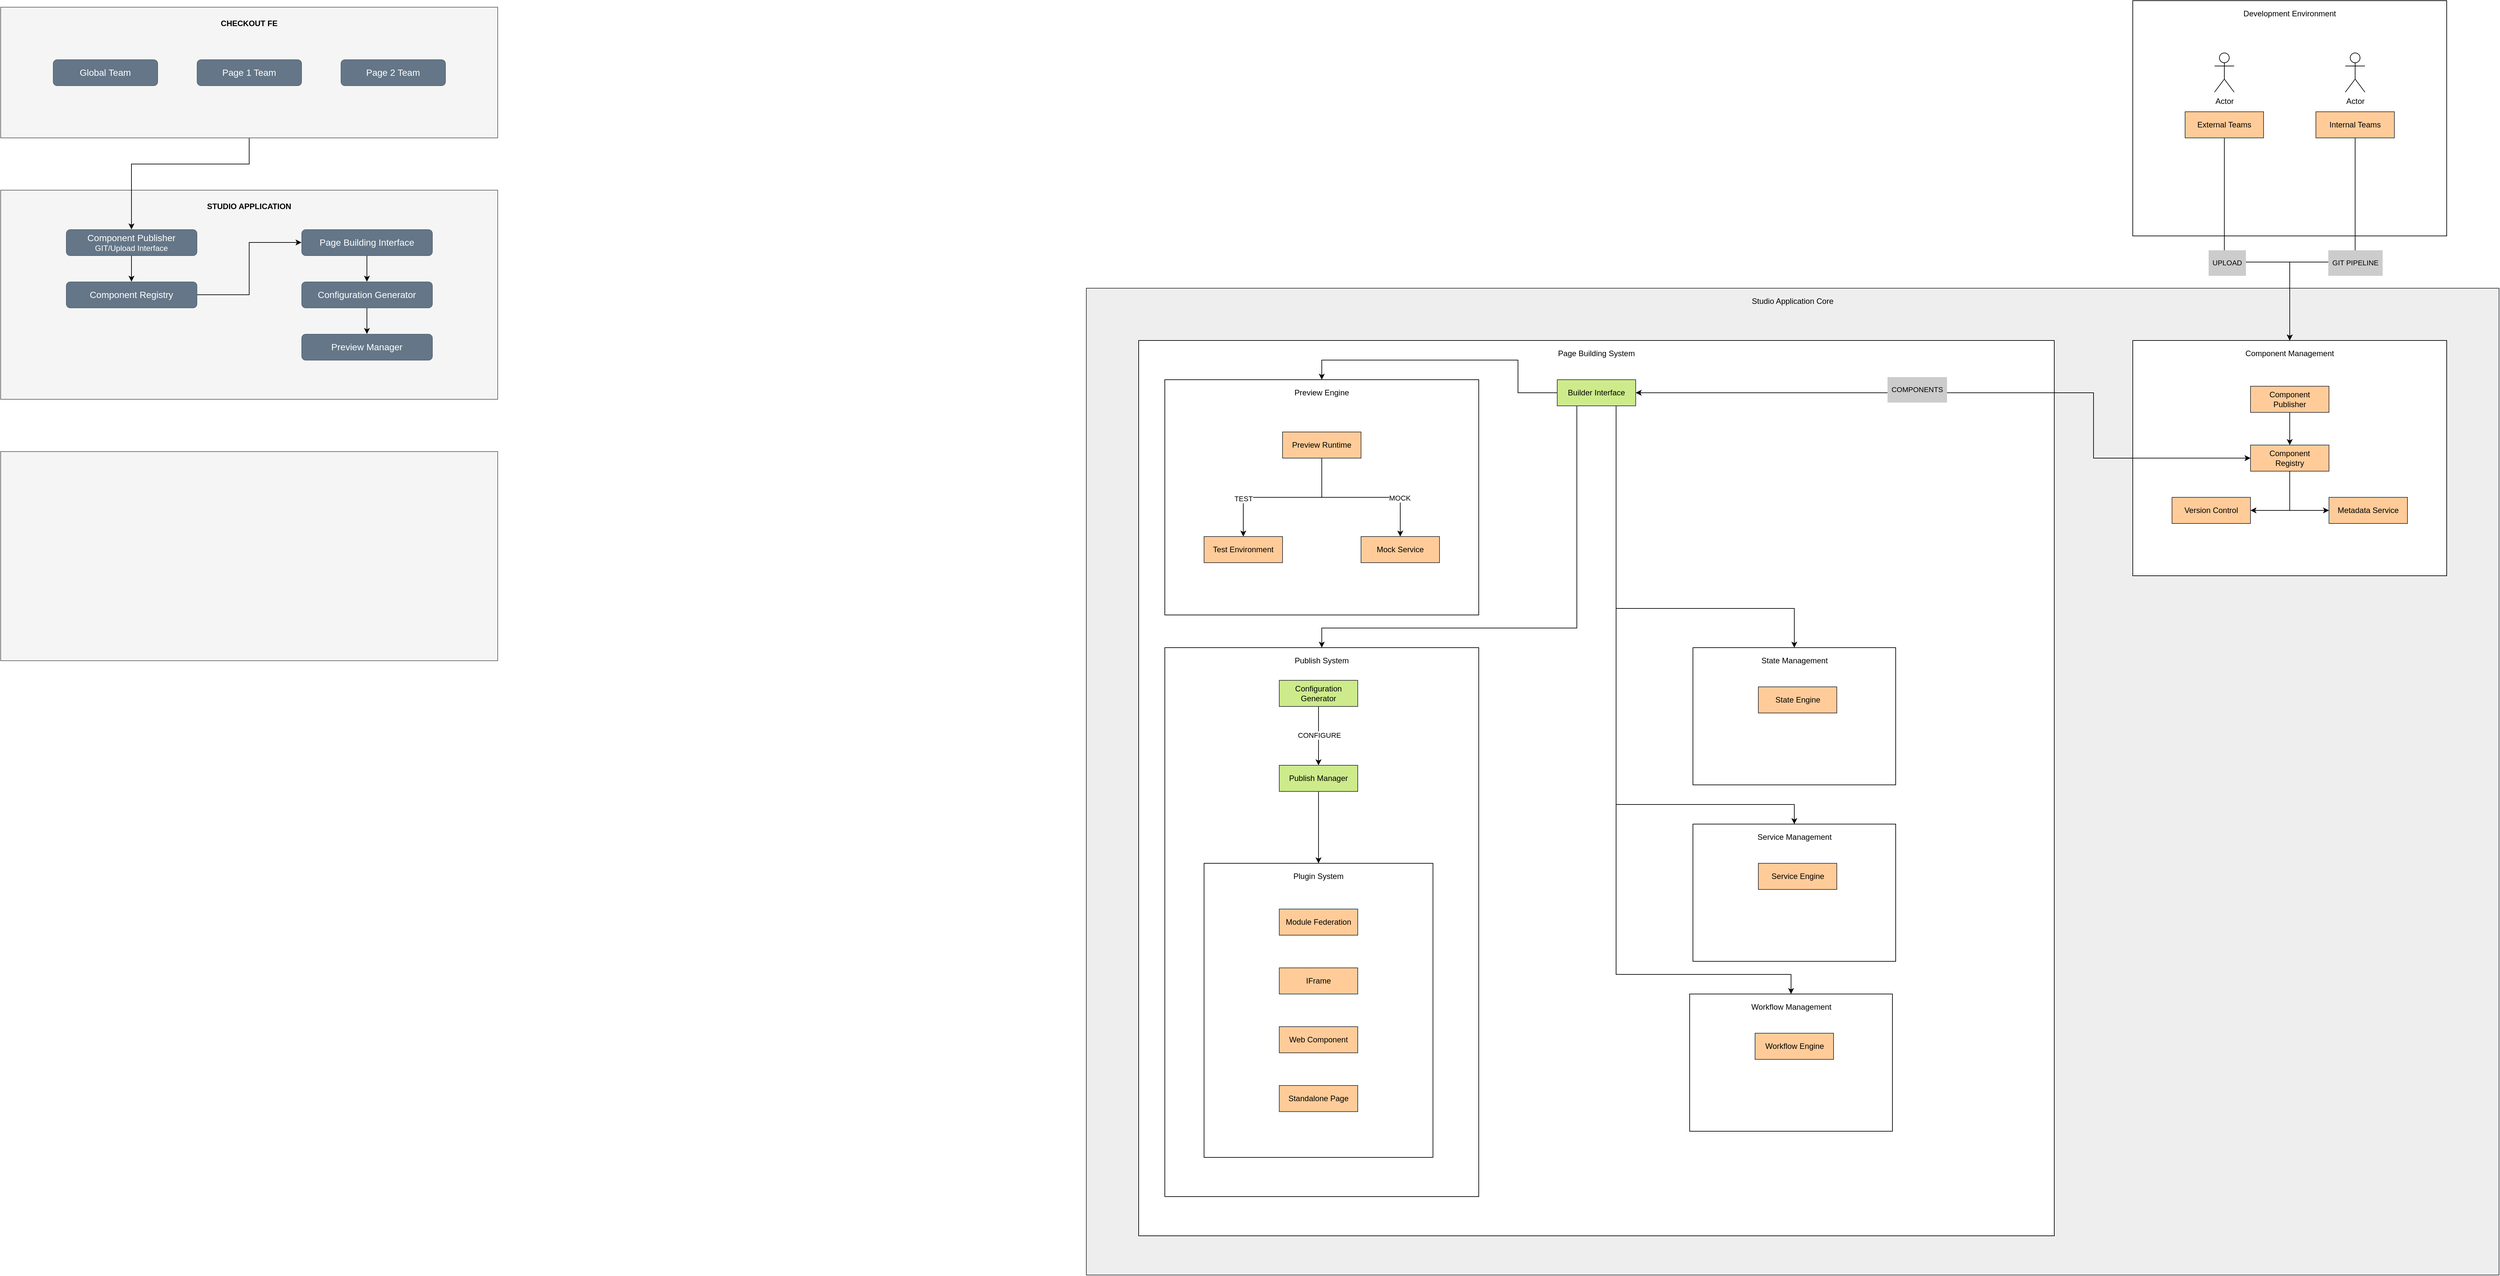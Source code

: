 <mxfile version="26.0.16">
  <diagram name="Page-1" id="WpiRCljqd_P_I47EIugt">
    <mxGraphModel dx="5683" dy="2536" grid="1" gridSize="10" guides="1" tooltips="1" connect="1" arrows="1" fold="1" page="1" pageScale="1" pageWidth="827" pageHeight="1169" math="0" shadow="0">
      <root>
        <mxCell id="0" />
        <mxCell id="1" parent="0" />
        <mxCell id="vcF21t9KvUX2QAD83Z5n-19" value="" style="rounded=0;whiteSpace=wrap;html=1;fillColor=#eeeeee;strokeColor=#36393d;" vertex="1" parent="1">
          <mxGeometry x="-1080" y="-600" width="2160" height="1510" as="geometry" />
        </mxCell>
        <mxCell id="vcF21t9KvUX2QAD83Z5n-33" value="" style="rounded=0;whiteSpace=wrap;html=1;" vertex="1" parent="1">
          <mxGeometry x="-1000" y="-520" width="1400" height="1370" as="geometry" />
        </mxCell>
        <mxCell id="vcF21t9KvUX2QAD83Z5n-63" value="" style="rounded=0;whiteSpace=wrap;html=1;" vertex="1" parent="1">
          <mxGeometry x="-157.5" y="480" width="310" height="210" as="geometry" />
        </mxCell>
        <mxCell id="vcF21t9KvUX2QAD83Z5n-31" value="" style="group;fillColor=#cce5ff;strokeColor=#36393d;container=0;" vertex="1" connectable="0" parent="1">
          <mxGeometry x="520" y="-520" width="480" height="360" as="geometry" />
        </mxCell>
        <mxCell id="vcF21t9KvUX2QAD83Z5n-1" value="" style="rounded=0;whiteSpace=wrap;html=1;" vertex="1" parent="1">
          <mxGeometry x="520" y="-1040" width="480" height="360" as="geometry" />
        </mxCell>
        <mxCell id="clEuy_jHslPMNh-MXlWW-19" value="" style="rounded=0;whiteSpace=wrap;html=1;fillColor=#f5f5f5;fontColor=#333333;strokeColor=#666666;" parent="1" vertex="1">
          <mxGeometry x="-2740" y="-350" width="760" height="320" as="geometry" />
        </mxCell>
        <mxCell id="clEuy_jHslPMNh-MXlWW-12" value="" style="rounded=0;whiteSpace=wrap;html=1;fillColor=#f5f5f5;fontColor=#333333;strokeColor=#666666;" parent="1" vertex="1">
          <mxGeometry x="-2740" y="-750" width="760" height="320" as="geometry" />
        </mxCell>
        <mxCell id="clEuy_jHslPMNh-MXlWW-17" style="edgeStyle=orthogonalEdgeStyle;rounded=0;orthogonalLoop=1;jettySize=auto;html=1;entryX=0.5;entryY=0;entryDx=0;entryDy=0;" parent="1" source="clEuy_jHslPMNh-MXlWW-10" target="clEuy_jHslPMNh-MXlWW-5" edge="1">
          <mxGeometry relative="1" as="geometry">
            <Array as="points">
              <mxPoint x="-2360" y="-790" />
              <mxPoint x="-2540" y="-790" />
            </Array>
          </mxGeometry>
        </mxCell>
        <mxCell id="clEuy_jHslPMNh-MXlWW-10" value="" style="rounded=0;whiteSpace=wrap;html=1;fillColor=#f5f5f5;fontColor=#333333;strokeColor=#666666;" parent="1" vertex="1">
          <mxGeometry x="-2740" y="-1030" width="760" height="200" as="geometry" />
        </mxCell>
        <mxCell id="clEuy_jHslPMNh-MXlWW-15" style="edgeStyle=orthogonalEdgeStyle;rounded=0;orthogonalLoop=1;jettySize=auto;html=1;entryX=0.5;entryY=0;entryDx=0;entryDy=0;" parent="1" source="clEuy_jHslPMNh-MXlWW-1" target="clEuy_jHslPMNh-MXlWW-2" edge="1">
          <mxGeometry relative="1" as="geometry" />
        </mxCell>
        <mxCell id="clEuy_jHslPMNh-MXlWW-1" value="Page Building Interface" style="rounded=1;whiteSpace=wrap;html=1;fillColor=#647687;strokeColor=#314354;strokeWidth=0.5;fontSize=14;fontColor=#ffffff;" parent="1" vertex="1">
          <mxGeometry x="-2280" y="-690" width="200" height="40" as="geometry" />
        </mxCell>
        <mxCell id="clEuy_jHslPMNh-MXlWW-16" style="edgeStyle=orthogonalEdgeStyle;rounded=0;orthogonalLoop=1;jettySize=auto;html=1;entryX=0.5;entryY=0;entryDx=0;entryDy=0;" parent="1" source="clEuy_jHslPMNh-MXlWW-2" target="clEuy_jHslPMNh-MXlWW-3" edge="1">
          <mxGeometry relative="1" as="geometry" />
        </mxCell>
        <mxCell id="clEuy_jHslPMNh-MXlWW-2" value="Configuration Generator" style="rounded=1;whiteSpace=wrap;html=1;fillColor=#647687;strokeColor=#314354;strokeWidth=0.5;fontSize=14;fontColor=#ffffff;" parent="1" vertex="1">
          <mxGeometry x="-2280" y="-610" width="200" height="40" as="geometry" />
        </mxCell>
        <mxCell id="clEuy_jHslPMNh-MXlWW-3" value="Preview Manager" style="rounded=1;whiteSpace=wrap;html=1;fillColor=#647687;strokeColor=#314354;strokeWidth=0.5;fontSize=14;fontColor=#ffffff;" parent="1" vertex="1">
          <mxGeometry x="-2280" y="-530" width="200" height="40" as="geometry" />
        </mxCell>
        <mxCell id="clEuy_jHslPMNh-MXlWW-18" style="edgeStyle=orthogonalEdgeStyle;rounded=0;orthogonalLoop=1;jettySize=auto;html=1;entryX=0;entryY=0.5;entryDx=0;entryDy=0;" parent="1" source="clEuy_jHslPMNh-MXlWW-4" target="clEuy_jHslPMNh-MXlWW-1" edge="1">
          <mxGeometry relative="1" as="geometry" />
        </mxCell>
        <mxCell id="clEuy_jHslPMNh-MXlWW-4" value="Component Registry" style="rounded=1;whiteSpace=wrap;html=1;fillColor=#647687;strokeColor=#314354;strokeWidth=0.5;fontSize=14;fontColor=#ffffff;" parent="1" vertex="1">
          <mxGeometry x="-2640" y="-610" width="200" height="40" as="geometry" />
        </mxCell>
        <mxCell id="clEuy_jHslPMNh-MXlWW-14" style="edgeStyle=orthogonalEdgeStyle;rounded=0;orthogonalLoop=1;jettySize=auto;html=1;entryX=0.5;entryY=0;entryDx=0;entryDy=0;" parent="1" source="clEuy_jHslPMNh-MXlWW-5" target="clEuy_jHslPMNh-MXlWW-4" edge="1">
          <mxGeometry relative="1" as="geometry" />
        </mxCell>
        <mxCell id="clEuy_jHslPMNh-MXlWW-5" value="&lt;font style=&quot;font-size: 14px;&quot;&gt;Component Publisher&lt;/font&gt;&lt;br&gt;GIT/Upload Interface" style="rounded=1;whiteSpace=wrap;html=1;fillColor=#647687;strokeColor=#314354;strokeWidth=0.5;fontColor=#ffffff;" parent="1" vertex="1">
          <mxGeometry x="-2640" y="-690" width="200" height="40" as="geometry" />
        </mxCell>
        <mxCell id="clEuy_jHslPMNh-MXlWW-7" value="Page 1 Team" style="rounded=1;whiteSpace=wrap;html=1;fillColor=#647687;strokeColor=#314354;strokeWidth=0.5;fontSize=14;fontColor=#ffffff;" parent="1" vertex="1">
          <mxGeometry x="-2440" y="-950" width="160" height="40" as="geometry" />
        </mxCell>
        <mxCell id="clEuy_jHslPMNh-MXlWW-8" value="Page 2 Team" style="rounded=1;whiteSpace=wrap;html=1;fillColor=#647687;strokeColor=#314354;strokeWidth=0.5;fontSize=14;fontColor=#ffffff;" parent="1" vertex="1">
          <mxGeometry x="-2220" y="-950" width="160" height="40" as="geometry" />
        </mxCell>
        <mxCell id="clEuy_jHslPMNh-MXlWW-9" value="Global Team" style="rounded=1;whiteSpace=wrap;html=1;fillColor=#647687;strokeColor=#314354;strokeWidth=0.5;fontSize=14;fontColor=#ffffff;" parent="1" vertex="1">
          <mxGeometry x="-2660" y="-950" width="160" height="40" as="geometry" />
        </mxCell>
        <mxCell id="clEuy_jHslPMNh-MXlWW-11" value="&lt;b&gt;CHECKOUT FE&lt;/b&gt;" style="text;html=1;align=center;verticalAlign=middle;whiteSpace=wrap;rounded=0;" parent="1" vertex="1">
          <mxGeometry x="-2460" y="-1020" width="200" height="30" as="geometry" />
        </mxCell>
        <mxCell id="clEuy_jHslPMNh-MXlWW-13" value="&lt;b&gt;STUDIO APPLICATION&lt;/b&gt;" style="text;html=1;align=center;verticalAlign=middle;whiteSpace=wrap;rounded=0;" parent="1" vertex="1">
          <mxGeometry x="-2460" y="-740" width="200" height="30" as="geometry" />
        </mxCell>
        <mxCell id="vcF21t9KvUX2QAD83Z5n-2" value="Development Environment" style="rounded=0;whiteSpace=wrap;html=1;fillColor=none;strokeColor=none;" vertex="1" parent="1">
          <mxGeometry x="520" y="-1040" width="480" height="40" as="geometry" />
        </mxCell>
        <mxCell id="vcF21t9KvUX2QAD83Z5n-46" style="edgeStyle=orthogonalEdgeStyle;rounded=0;orthogonalLoop=1;jettySize=auto;html=1;" edge="1" parent="1" source="vcF21t9KvUX2QAD83Z5n-3" target="vcF21t9KvUX2QAD83Z5n-11">
          <mxGeometry relative="1" as="geometry">
            <Array as="points">
              <mxPoint x="660" y="-640" />
              <mxPoint x="760" y="-640" />
            </Array>
          </mxGeometry>
        </mxCell>
        <mxCell id="vcF21t9KvUX2QAD83Z5n-48" value="&lt;span style=&quot;&quot;&gt;&lt;br&gt;&amp;nbsp; UPLOAD&amp;nbsp;&amp;nbsp;&lt;br&gt;&lt;br&gt;&lt;/span&gt;" style="edgeLabel;html=1;align=center;verticalAlign=middle;resizable=0;points=[];spacing=5;labelBackgroundColor=#CCCCCC;" vertex="1" connectable="0" parent="vcF21t9KvUX2QAD83Z5n-46">
          <mxGeometry x="-0.056" y="-1" relative="1" as="geometry">
            <mxPoint as="offset" />
          </mxGeometry>
        </mxCell>
        <mxCell id="vcF21t9KvUX2QAD83Z5n-3" value="External Teams" style="rounded=0;whiteSpace=wrap;html=1;fillColor=#ffcc99;strokeColor=#36393d;" vertex="1" parent="1">
          <mxGeometry x="600" y="-870" width="120" height="40" as="geometry" />
        </mxCell>
        <mxCell id="vcF21t9KvUX2QAD83Z5n-47" style="edgeStyle=orthogonalEdgeStyle;rounded=0;orthogonalLoop=1;jettySize=auto;html=1;entryX=0.5;entryY=0;entryDx=0;entryDy=0;" edge="1" parent="1" source="vcF21t9KvUX2QAD83Z5n-4" target="vcF21t9KvUX2QAD83Z5n-11">
          <mxGeometry relative="1" as="geometry">
            <Array as="points">
              <mxPoint x="860" y="-640" />
              <mxPoint x="760" y="-640" />
            </Array>
          </mxGeometry>
        </mxCell>
        <mxCell id="vcF21t9KvUX2QAD83Z5n-49" value="&lt;span style=&quot;background-color: light-dark(rgb(204, 204, 204), rgb(62, 62, 62));&quot;&gt;&lt;br&gt;&amp;nbsp; GIT PIPELINE&amp;nbsp;&amp;nbsp;&lt;br&gt;&lt;br&gt;&lt;/span&gt;" style="edgeLabel;html=1;align=center;verticalAlign=middle;resizable=0;points=[];labelBackgroundColor=#CCCCCC;" vertex="1" connectable="0" parent="vcF21t9KvUX2QAD83Z5n-47">
          <mxGeometry x="-0.071" y="1" relative="1" as="geometry">
            <mxPoint as="offset" />
          </mxGeometry>
        </mxCell>
        <mxCell id="vcF21t9KvUX2QAD83Z5n-4" value="Internal Teams" style="rounded=0;whiteSpace=wrap;html=1;fillColor=#ffcc99;strokeColor=#36393d;" vertex="1" parent="1">
          <mxGeometry x="800" y="-870" width="120" height="40" as="geometry" />
        </mxCell>
        <mxCell id="vcF21t9KvUX2QAD83Z5n-20" value="Studio Application Core" style="rounded=0;whiteSpace=wrap;html=1;fillColor=none;strokeColor=none;" vertex="1" parent="1">
          <mxGeometry x="-1080" y="-600" width="2160" height="40" as="geometry" />
        </mxCell>
        <mxCell id="vcF21t9KvUX2QAD83Z5n-25" value="Actor" style="shape=umlActor;verticalLabelPosition=bottom;verticalAlign=top;html=1;outlineConnect=0;" vertex="1" parent="1">
          <mxGeometry x="645" y="-960" width="30" height="60" as="geometry" />
        </mxCell>
        <mxCell id="vcF21t9KvUX2QAD83Z5n-28" value="Actor" style="shape=umlActor;verticalLabelPosition=bottom;verticalAlign=top;html=1;outlineConnect=0;" vertex="1" parent="1">
          <mxGeometry x="845" y="-960" width="30" height="60" as="geometry" />
        </mxCell>
        <mxCell id="vcF21t9KvUX2QAD83Z5n-44" value="" style="group" vertex="1" connectable="0" parent="1">
          <mxGeometry x="520" y="-520" width="480" height="360" as="geometry" />
        </mxCell>
        <mxCell id="vcF21t9KvUX2QAD83Z5n-10" value="" style="rounded=0;whiteSpace=wrap;html=1;" vertex="1" parent="vcF21t9KvUX2QAD83Z5n-44">
          <mxGeometry width="480" height="360" as="geometry" />
        </mxCell>
        <mxCell id="vcF21t9KvUX2QAD83Z5n-11" value="Component Management" style="rounded=0;whiteSpace=wrap;html=1;fillColor=none;strokeColor=none;" vertex="1" parent="vcF21t9KvUX2QAD83Z5n-44">
          <mxGeometry width="480" height="40" as="geometry" />
        </mxCell>
        <mxCell id="vcF21t9KvUX2QAD83Z5n-12" value="Component&lt;br&gt;Publisher" style="rounded=0;whiteSpace=wrap;html=1;fillColor=#ffcc99;strokeColor=#36393d;" vertex="1" parent="1">
          <mxGeometry x="700" y="-450" width="120" height="40" as="geometry" />
        </mxCell>
        <mxCell id="vcF21t9KvUX2QAD83Z5n-13" value="Component&lt;br&gt;Registry" style="rounded=0;whiteSpace=wrap;html=1;fillColor=#ffcc99;strokeColor=#36393d;" vertex="1" parent="1">
          <mxGeometry x="700" y="-360" width="120" height="40" as="geometry" />
        </mxCell>
        <mxCell id="vcF21t9KvUX2QAD83Z5n-14" value="Version Control" style="rounded=0;whiteSpace=wrap;html=1;fillColor=#ffcc99;strokeColor=#36393d;" vertex="1" parent="1">
          <mxGeometry x="580" y="-280" width="120" height="40" as="geometry" />
        </mxCell>
        <mxCell id="vcF21t9KvUX2QAD83Z5n-15" value="Metadata Service" style="rounded=0;whiteSpace=wrap;html=1;fillColor=#ffcc99;strokeColor=#36393d;" vertex="1" parent="1">
          <mxGeometry x="820" y="-280" width="120" height="40" as="geometry" />
        </mxCell>
        <mxCell id="vcF21t9KvUX2QAD83Z5n-18" style="edgeStyle=orthogonalEdgeStyle;rounded=0;orthogonalLoop=1;jettySize=auto;html=1;entryX=0.5;entryY=0;entryDx=0;entryDy=0;" edge="1" parent="1" source="vcF21t9KvUX2QAD83Z5n-12" target="vcF21t9KvUX2QAD83Z5n-13">
          <mxGeometry relative="1" as="geometry" />
        </mxCell>
        <mxCell id="vcF21t9KvUX2QAD83Z5n-16" style="edgeStyle=orthogonalEdgeStyle;rounded=0;orthogonalLoop=1;jettySize=auto;html=1;entryX=1;entryY=0.5;entryDx=0;entryDy=0;" edge="1" parent="1" source="vcF21t9KvUX2QAD83Z5n-13" target="vcF21t9KvUX2QAD83Z5n-14">
          <mxGeometry relative="1" as="geometry" />
        </mxCell>
        <mxCell id="vcF21t9KvUX2QAD83Z5n-17" style="edgeStyle=orthogonalEdgeStyle;rounded=0;orthogonalLoop=1;jettySize=auto;html=1;entryX=0;entryY=0.5;entryDx=0;entryDy=0;" edge="1" parent="1" source="vcF21t9KvUX2QAD83Z5n-13" target="vcF21t9KvUX2QAD83Z5n-15">
          <mxGeometry relative="1" as="geometry" />
        </mxCell>
        <mxCell id="vcF21t9KvUX2QAD83Z5n-50" style="edgeStyle=orthogonalEdgeStyle;rounded=0;orthogonalLoop=1;jettySize=auto;html=1;entryX=0;entryY=0.5;entryDx=0;entryDy=0;startArrow=classic;startFill=1;" edge="1" parent="1" source="vcF21t9KvUX2QAD83Z5n-42" target="vcF21t9KvUX2QAD83Z5n-13">
          <mxGeometry relative="1" as="geometry">
            <Array as="points">
              <mxPoint x="460" y="-440" />
              <mxPoint x="460" y="-340" />
            </Array>
          </mxGeometry>
        </mxCell>
        <mxCell id="vcF21t9KvUX2QAD83Z5n-51" value="&amp;nbsp;&lt;br&gt;&amp;nbsp; COMPONENTS&amp;nbsp;&amp;nbsp;&lt;div&gt;&lt;br&gt;&lt;/div&gt;" style="edgeLabel;html=1;align=center;verticalAlign=middle;resizable=0;points=[];labelBackgroundColor=#CCCCCC;" vertex="1" connectable="0" parent="vcF21t9KvUX2QAD83Z5n-50">
          <mxGeometry x="0.093" y="-1" relative="1" as="geometry">
            <mxPoint x="-139" y="-6" as="offset" />
          </mxGeometry>
        </mxCell>
        <mxCell id="vcF21t9KvUX2QAD83Z5n-70" value="" style="group" vertex="1" connectable="0" parent="1">
          <mxGeometry x="-960" y="-460" width="480" height="360" as="geometry" />
        </mxCell>
        <mxCell id="vcF21t9KvUX2QAD83Z5n-54" value="" style="rounded=0;whiteSpace=wrap;html=1;" vertex="1" parent="vcF21t9KvUX2QAD83Z5n-70">
          <mxGeometry width="480" height="360" as="geometry" />
        </mxCell>
        <mxCell id="vcF21t9KvUX2QAD83Z5n-55" value="Preview Engine" style="rounded=0;whiteSpace=wrap;html=1;fillColor=none;strokeColor=none;" vertex="1" parent="vcF21t9KvUX2QAD83Z5n-70">
          <mxGeometry width="480" height="40" as="geometry" />
        </mxCell>
        <mxCell id="vcF21t9KvUX2QAD83Z5n-68" style="edgeStyle=orthogonalEdgeStyle;rounded=0;orthogonalLoop=1;jettySize=auto;html=1;entryX=0.5;entryY=0;entryDx=0;entryDy=0;" edge="1" parent="1" source="vcF21t9KvUX2QAD83Z5n-65" target="vcF21t9KvUX2QAD83Z5n-66">
          <mxGeometry relative="1" as="geometry" />
        </mxCell>
        <mxCell id="vcF21t9KvUX2QAD83Z5n-97" value="TEST" style="edgeLabel;html=1;align=center;verticalAlign=middle;resizable=0;points=[];" vertex="1" connectable="0" parent="vcF21t9KvUX2QAD83Z5n-68">
          <mxGeometry x="0.505" relative="1" as="geometry">
            <mxPoint y="1" as="offset" />
          </mxGeometry>
        </mxCell>
        <mxCell id="vcF21t9KvUX2QAD83Z5n-69" style="edgeStyle=orthogonalEdgeStyle;rounded=0;orthogonalLoop=1;jettySize=auto;html=1;entryX=0.5;entryY=0;entryDx=0;entryDy=0;" edge="1" parent="1" source="vcF21t9KvUX2QAD83Z5n-65" target="vcF21t9KvUX2QAD83Z5n-67">
          <mxGeometry relative="1" as="geometry" />
        </mxCell>
        <mxCell id="vcF21t9KvUX2QAD83Z5n-98" value="MOCK" style="edgeLabel;html=1;align=center;verticalAlign=middle;resizable=0;points=[];" vertex="1" connectable="0" parent="vcF21t9KvUX2QAD83Z5n-69">
          <mxGeometry x="0.49" y="-1" relative="1" as="geometry">
            <mxPoint as="offset" />
          </mxGeometry>
        </mxCell>
        <mxCell id="vcF21t9KvUX2QAD83Z5n-65" value="Preview Runtime" style="rounded=0;whiteSpace=wrap;html=1;fillColor=#ffcc99;strokeColor=#36393d;" vertex="1" parent="1">
          <mxGeometry x="-780" y="-380" width="120" height="40" as="geometry" />
        </mxCell>
        <mxCell id="vcF21t9KvUX2QAD83Z5n-66" value="Test Environment" style="rounded=0;whiteSpace=wrap;html=1;fillColor=#ffcc99;strokeColor=#36393d;" vertex="1" parent="1">
          <mxGeometry x="-900" y="-220" width="120" height="40" as="geometry" />
        </mxCell>
        <mxCell id="vcF21t9KvUX2QAD83Z5n-67" value="Mock Service" style="rounded=0;whiteSpace=wrap;html=1;fillColor=#ffcc99;strokeColor=#36393d;" vertex="1" parent="1">
          <mxGeometry x="-660" y="-220" width="120" height="40" as="geometry" />
        </mxCell>
        <mxCell id="vcF21t9KvUX2QAD83Z5n-105" style="edgeStyle=orthogonalEdgeStyle;rounded=0;orthogonalLoop=1;jettySize=auto;html=1;entryX=0.5;entryY=0;entryDx=0;entryDy=0;exitX=0.75;exitY=1;exitDx=0;exitDy=0;" edge="1" parent="1" source="vcF21t9KvUX2QAD83Z5n-42" target="vcF21t9KvUX2QAD83Z5n-85">
          <mxGeometry relative="1" as="geometry">
            <Array as="points">
              <mxPoint x="-270" y="-110" />
              <mxPoint x="2" y="-110" />
            </Array>
          </mxGeometry>
        </mxCell>
        <mxCell id="vcF21t9KvUX2QAD83Z5n-106" style="edgeStyle=orthogonalEdgeStyle;rounded=0;orthogonalLoop=1;jettySize=auto;html=1;entryX=0.5;entryY=0;entryDx=0;entryDy=0;" edge="1" parent="1" source="vcF21t9KvUX2QAD83Z5n-42" target="vcF21t9KvUX2QAD83Z5n-81">
          <mxGeometry relative="1" as="geometry">
            <Array as="points">
              <mxPoint x="-270" y="190" />
              <mxPoint x="2" y="190" />
            </Array>
          </mxGeometry>
        </mxCell>
        <mxCell id="vcF21t9KvUX2QAD83Z5n-107" style="edgeStyle=orthogonalEdgeStyle;rounded=0;orthogonalLoop=1;jettySize=auto;html=1;entryX=0.5;entryY=0;entryDx=0;entryDy=0;" edge="1" parent="1" source="vcF21t9KvUX2QAD83Z5n-42" target="vcF21t9KvUX2QAD83Z5n-64">
          <mxGeometry relative="1" as="geometry">
            <Array as="points">
              <mxPoint x="-270" y="450" />
              <mxPoint x="-2" y="450" />
            </Array>
          </mxGeometry>
        </mxCell>
        <mxCell id="vcF21t9KvUX2QAD83Z5n-108" style="edgeStyle=orthogonalEdgeStyle;rounded=0;orthogonalLoop=1;jettySize=auto;html=1;entryX=0.5;entryY=0;entryDx=0;entryDy=0;" edge="1" parent="1" source="vcF21t9KvUX2QAD83Z5n-42" target="vcF21t9KvUX2QAD83Z5n-76">
          <mxGeometry relative="1" as="geometry">
            <Array as="points">
              <mxPoint x="-330" y="-80" />
              <mxPoint x="-720" y="-80" />
            </Array>
          </mxGeometry>
        </mxCell>
        <mxCell id="vcF21t9KvUX2QAD83Z5n-109" style="edgeStyle=orthogonalEdgeStyle;rounded=0;orthogonalLoop=1;jettySize=auto;html=1;entryX=0.5;entryY=0;entryDx=0;entryDy=0;" edge="1" parent="1" source="vcF21t9KvUX2QAD83Z5n-42" target="vcF21t9KvUX2QAD83Z5n-55">
          <mxGeometry relative="1" as="geometry">
            <Array as="points">
              <mxPoint x="-420" y="-440" />
              <mxPoint x="-420" y="-490" />
              <mxPoint x="-720" y="-490" />
            </Array>
          </mxGeometry>
        </mxCell>
        <mxCell id="vcF21t9KvUX2QAD83Z5n-42" value="Builder Interface" style="rounded=0;whiteSpace=wrap;html=1;fillColor=#cdeb8b;strokeColor=#36393d;" vertex="1" parent="1">
          <mxGeometry x="-360" y="-460" width="120" height="40" as="geometry" />
        </mxCell>
        <mxCell id="vcF21t9KvUX2QAD83Z5n-34" value="Page Building System" style="rounded=0;whiteSpace=wrap;html=1;fillColor=none;strokeColor=none;" vertex="1" parent="1">
          <mxGeometry x="-1000" y="-520" width="1400" height="40" as="geometry" />
        </mxCell>
        <mxCell id="vcF21t9KvUX2QAD83Z5n-64" value="Workflow Management" style="rounded=0;whiteSpace=wrap;html=1;fillColor=none;strokeColor=none;" vertex="1" parent="1">
          <mxGeometry x="-157.5" y="480" width="310" height="40" as="geometry" />
        </mxCell>
        <mxCell id="vcF21t9KvUX2QAD83Z5n-73" value="Workflow Engine" style="rounded=0;whiteSpace=wrap;html=1;fillColor=#ffcc99;strokeColor=#36393d;" vertex="1" parent="1">
          <mxGeometry x="-57.5" y="540" width="120" height="40" as="geometry" />
        </mxCell>
        <mxCell id="vcF21t9KvUX2QAD83Z5n-75" value="" style="rounded=0;whiteSpace=wrap;html=1;" vertex="1" parent="1">
          <mxGeometry x="-960" y="-50" width="480" height="840" as="geometry" />
        </mxCell>
        <mxCell id="vcF21t9KvUX2QAD83Z5n-76" value="Publish System" style="rounded=0;whiteSpace=wrap;html=1;fillColor=none;strokeColor=none;" vertex="1" parent="1">
          <mxGeometry x="-960" y="-50" width="480" height="40" as="geometry" />
        </mxCell>
        <mxCell id="vcF21t9KvUX2QAD83Z5n-77" value="" style="rounded=0;whiteSpace=wrap;html=1;" vertex="1" parent="1">
          <mxGeometry x="-900" y="280" width="350" height="450" as="geometry" />
        </mxCell>
        <mxCell id="vcF21t9KvUX2QAD83Z5n-78" value="Plugin System" style="rounded=0;whiteSpace=wrap;html=1;fillColor=none;strokeColor=none;" vertex="1" parent="1">
          <mxGeometry x="-900" y="280" width="350" height="40" as="geometry" />
        </mxCell>
        <mxCell id="vcF21t9KvUX2QAD83Z5n-80" value="" style="rounded=0;whiteSpace=wrap;html=1;" vertex="1" parent="1">
          <mxGeometry x="-152.5" y="220" width="310" height="210" as="geometry" />
        </mxCell>
        <mxCell id="vcF21t9KvUX2QAD83Z5n-81" value="Service Management" style="rounded=0;whiteSpace=wrap;html=1;fillColor=none;strokeColor=none;" vertex="1" parent="1">
          <mxGeometry x="-152.5" y="220" width="310" height="40" as="geometry" />
        </mxCell>
        <mxCell id="vcF21t9KvUX2QAD83Z5n-82" value="Service Engine" style="rounded=0;whiteSpace=wrap;html=1;fillColor=#ffcc99;strokeColor=#36393d;" vertex="1" parent="1">
          <mxGeometry x="-52.5" y="280" width="120" height="40" as="geometry" />
        </mxCell>
        <mxCell id="vcF21t9KvUX2QAD83Z5n-84" value="" style="rounded=0;whiteSpace=wrap;html=1;" vertex="1" parent="1">
          <mxGeometry x="-152.5" y="-50" width="310" height="210" as="geometry" />
        </mxCell>
        <mxCell id="vcF21t9KvUX2QAD83Z5n-85" value="State Management" style="rounded=0;whiteSpace=wrap;html=1;fillColor=none;strokeColor=none;" vertex="1" parent="1">
          <mxGeometry x="-152.5" y="-50" width="310" height="40" as="geometry" />
        </mxCell>
        <mxCell id="vcF21t9KvUX2QAD83Z5n-86" value="State Engine" style="rounded=0;whiteSpace=wrap;html=1;fillColor=#ffcc99;strokeColor=#36393d;" vertex="1" parent="1">
          <mxGeometry x="-52.5" y="10" width="120" height="40" as="geometry" />
        </mxCell>
        <mxCell id="vcF21t9KvUX2QAD83Z5n-90" style="edgeStyle=orthogonalEdgeStyle;rounded=0;orthogonalLoop=1;jettySize=auto;html=1;entryX=0.5;entryY=0;entryDx=0;entryDy=0;" edge="1" parent="1" source="vcF21t9KvUX2QAD83Z5n-87" target="vcF21t9KvUX2QAD83Z5n-88">
          <mxGeometry relative="1" as="geometry" />
        </mxCell>
        <mxCell id="vcF21t9KvUX2QAD83Z5n-95" value="CONFIGURE" style="edgeLabel;html=1;align=center;verticalAlign=middle;resizable=0;points=[];" vertex="1" connectable="0" parent="vcF21t9KvUX2QAD83Z5n-90">
          <mxGeometry x="-0.049" y="1" relative="1" as="geometry">
            <mxPoint y="1" as="offset" />
          </mxGeometry>
        </mxCell>
        <mxCell id="vcF21t9KvUX2QAD83Z5n-87" value="Configuration Generator" style="rounded=0;whiteSpace=wrap;html=1;fillColor=#cdeb8b;strokeColor=#36393d;" vertex="1" parent="1">
          <mxGeometry x="-785" width="120" height="40" as="geometry" />
        </mxCell>
        <mxCell id="vcF21t9KvUX2QAD83Z5n-104" style="edgeStyle=orthogonalEdgeStyle;rounded=0;orthogonalLoop=1;jettySize=auto;html=1;entryX=0.5;entryY=0;entryDx=0;entryDy=0;" edge="1" parent="1" source="vcF21t9KvUX2QAD83Z5n-88" target="vcF21t9KvUX2QAD83Z5n-78">
          <mxGeometry relative="1" as="geometry" />
        </mxCell>
        <mxCell id="vcF21t9KvUX2QAD83Z5n-88" value="Publish Manager" style="rounded=0;whiteSpace=wrap;html=1;fillColor=#cdeb8b;strokeColor=#36393d;" vertex="1" parent="1">
          <mxGeometry x="-785" y="130" width="120" height="40" as="geometry" />
        </mxCell>
        <mxCell id="vcF21t9KvUX2QAD83Z5n-89" value="Module Federation" style="rounded=0;whiteSpace=wrap;html=1;fillColor=#ffcc99;strokeColor=#36393d;" vertex="1" parent="1">
          <mxGeometry x="-785" y="350" width="120" height="40" as="geometry" />
        </mxCell>
        <mxCell id="vcF21t9KvUX2QAD83Z5n-92" value="IFrame" style="rounded=0;whiteSpace=wrap;html=1;fillColor=#ffcc99;strokeColor=#36393d;" vertex="1" parent="1">
          <mxGeometry x="-785" y="440" width="120" height="40" as="geometry" />
        </mxCell>
        <mxCell id="vcF21t9KvUX2QAD83Z5n-93" value="Web Component" style="rounded=0;whiteSpace=wrap;html=1;fillColor=#ffcc99;strokeColor=#36393d;" vertex="1" parent="1">
          <mxGeometry x="-785" y="530" width="120" height="40" as="geometry" />
        </mxCell>
        <mxCell id="vcF21t9KvUX2QAD83Z5n-94" value="Standalone Page" style="rounded=0;whiteSpace=wrap;html=1;fillColor=#ffcc99;strokeColor=#36393d;" vertex="1" parent="1">
          <mxGeometry x="-785" y="620" width="120" height="40" as="geometry" />
        </mxCell>
      </root>
    </mxGraphModel>
  </diagram>
</mxfile>
